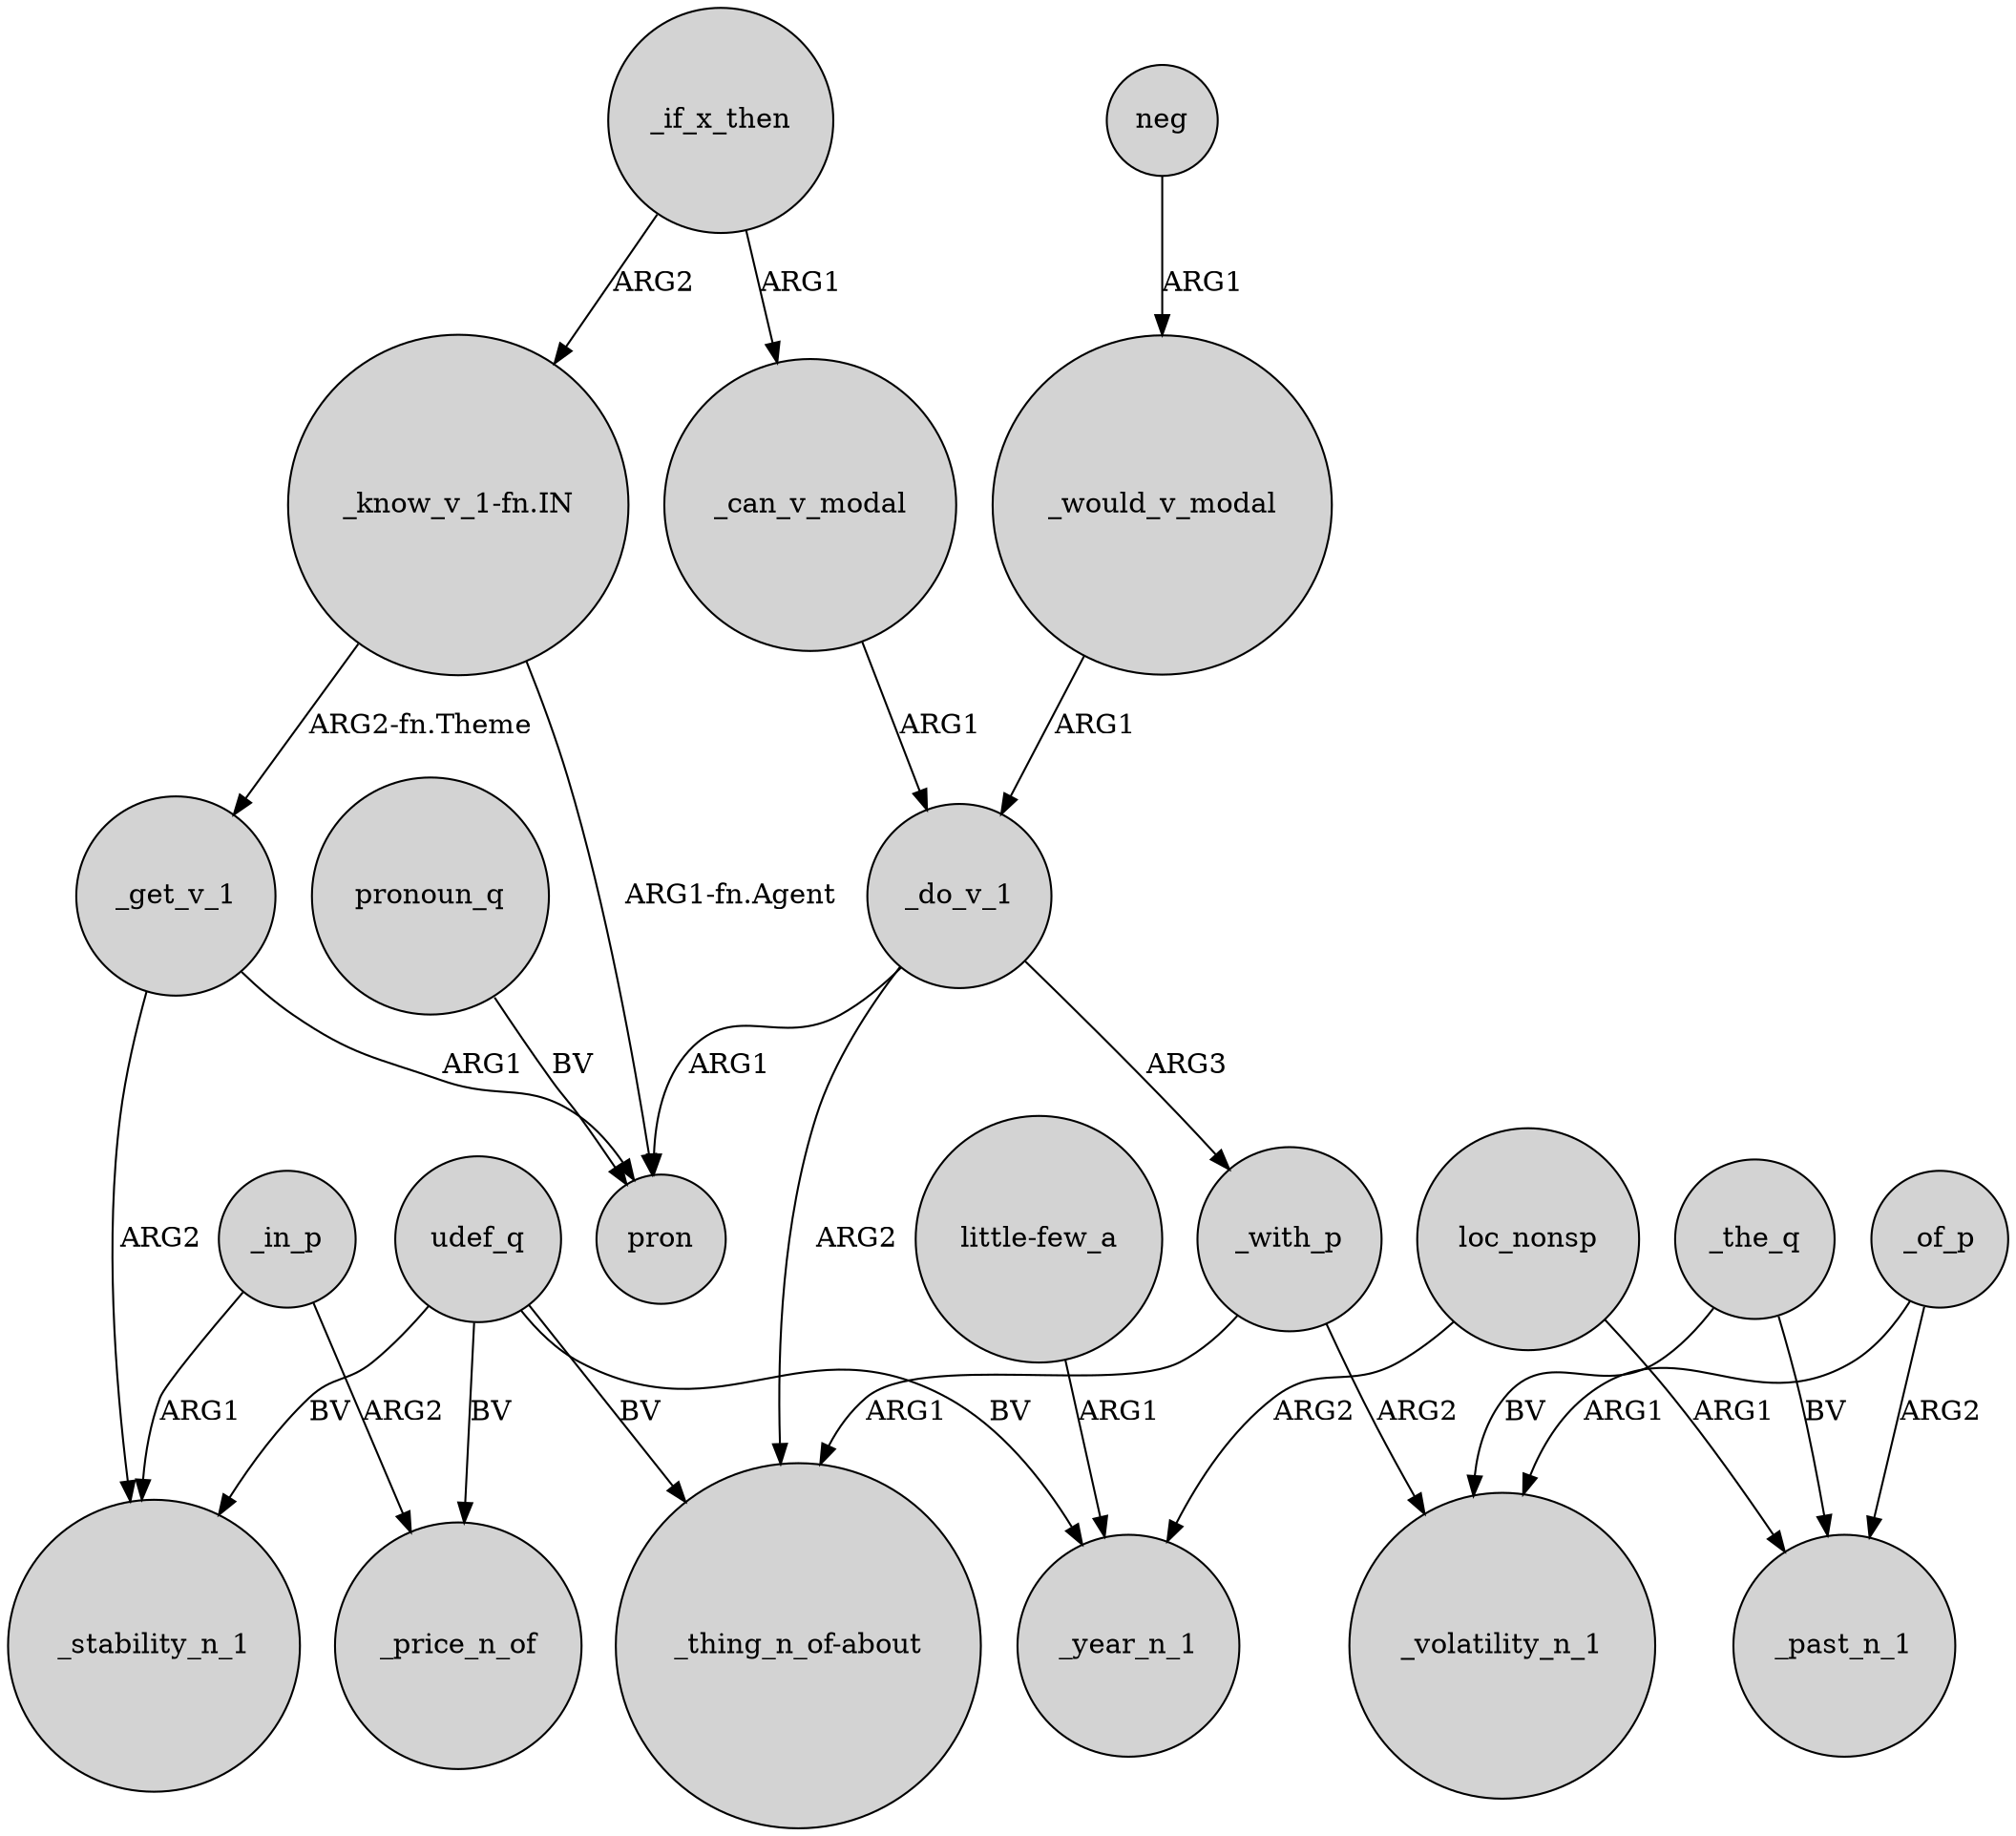 digraph {
	node [shape=circle style=filled]
	_do_v_1 -> "_thing_n_of-about" [label=ARG2]
	_the_q -> _volatility_n_1 [label=BV]
	udef_q -> "_thing_n_of-about" [label=BV]
	neg -> _would_v_modal [label=ARG1]
	udef_q -> _price_n_of [label=BV]
	udef_q -> _stability_n_1 [label=BV]
	_would_v_modal -> _do_v_1 [label=ARG1]
	_if_x_then -> "_know_v_1-fn.IN" [label=ARG2]
	_of_p -> _volatility_n_1 [label=ARG1]
	_of_p -> _past_n_1 [label=ARG2]
	"_know_v_1-fn.IN" -> pron [label="ARG1-fn.Agent"]
	_if_x_then -> _can_v_modal [label=ARG1]
	_get_v_1 -> pron [label=ARG1]
	_get_v_1 -> _stability_n_1 [label=ARG2]
	_do_v_1 -> _with_p [label=ARG3]
	_with_p -> "_thing_n_of-about" [label=ARG1]
	pronoun_q -> pron [label=BV]
	loc_nonsp -> _past_n_1 [label=ARG1]
	_do_v_1 -> pron [label=ARG1]
	_the_q -> _past_n_1 [label=BV]
	_can_v_modal -> _do_v_1 [label=ARG1]
	loc_nonsp -> _year_n_1 [label=ARG2]
	"little-few_a" -> _year_n_1 [label=ARG1]
	"_know_v_1-fn.IN" -> _get_v_1 [label="ARG2-fn.Theme"]
	udef_q -> _year_n_1 [label=BV]
	_in_p -> _price_n_of [label=ARG2]
	_in_p -> _stability_n_1 [label=ARG1]
	_with_p -> _volatility_n_1 [label=ARG2]
}
